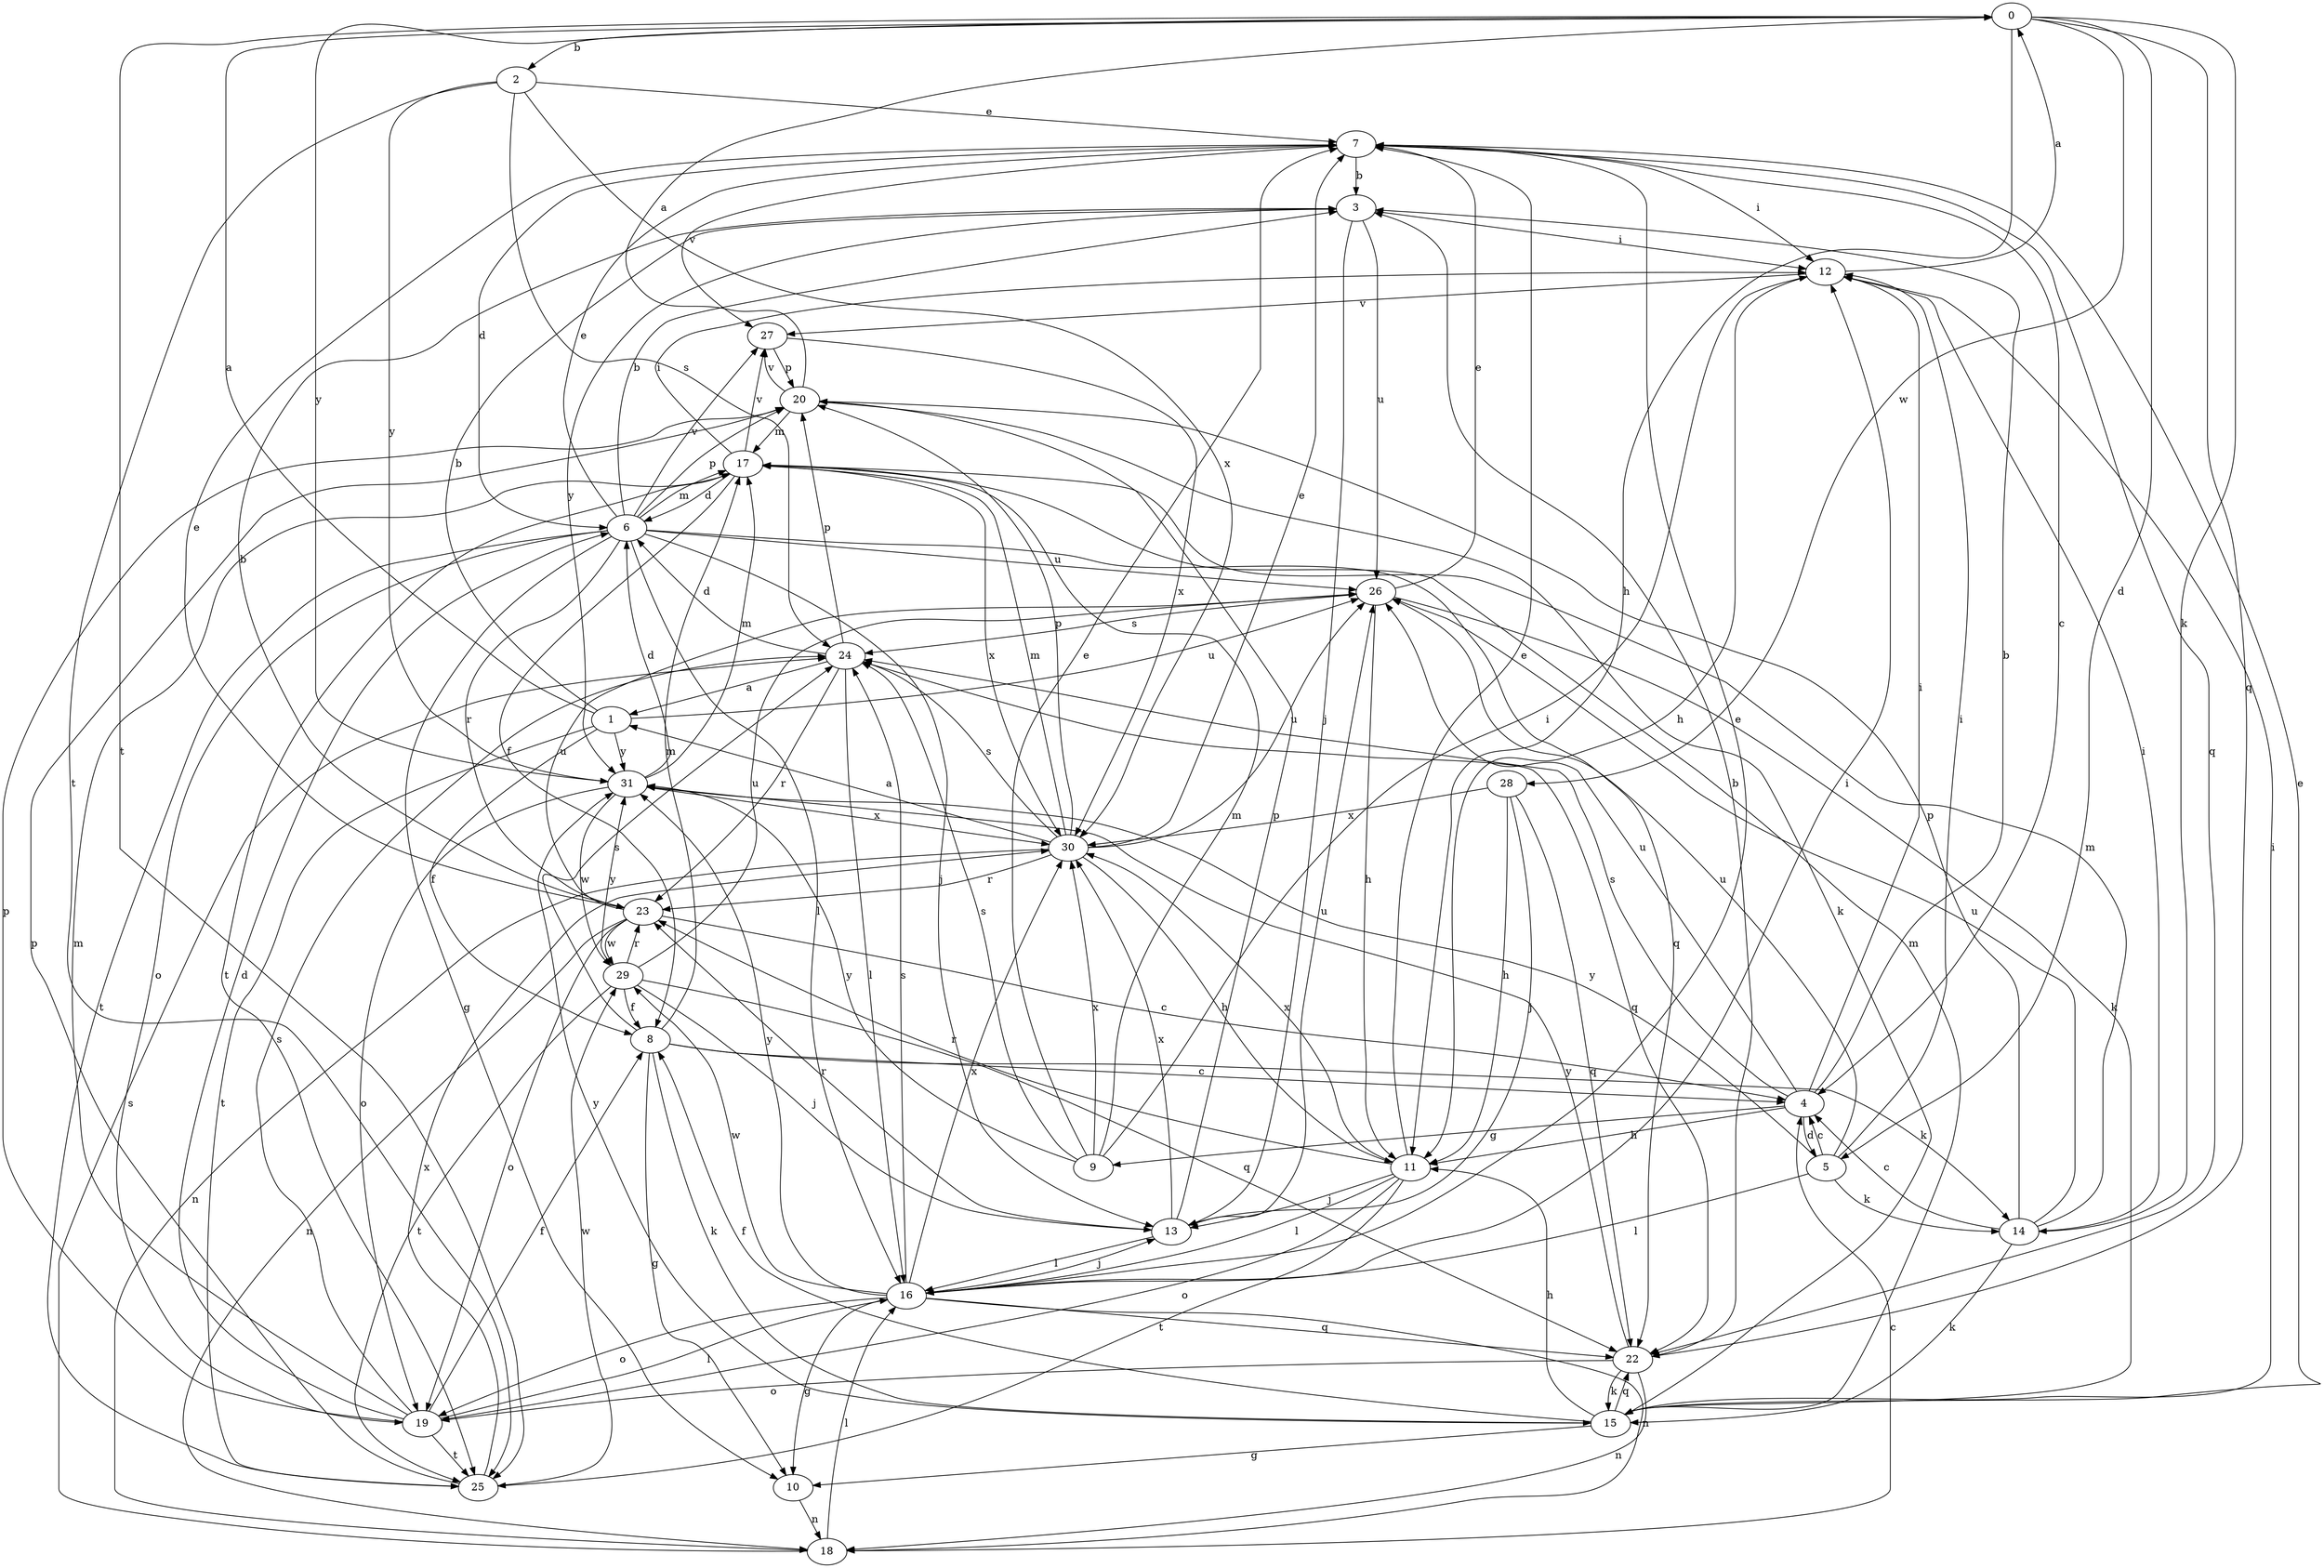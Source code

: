 strict digraph  {
0;
1;
2;
3;
4;
5;
6;
7;
8;
9;
10;
11;
12;
13;
14;
15;
16;
17;
18;
19;
20;
22;
23;
24;
25;
26;
27;
28;
29;
30;
31;
0 -> 2  [label=b];
0 -> 5  [label=d];
0 -> 11  [label=h];
0 -> 14  [label=k];
0 -> 22  [label=q];
0 -> 25  [label=t];
0 -> 28  [label=w];
0 -> 31  [label=y];
1 -> 0  [label=a];
1 -> 3  [label=b];
1 -> 8  [label=f];
1 -> 25  [label=t];
1 -> 26  [label=u];
1 -> 31  [label=y];
2 -> 7  [label=e];
2 -> 24  [label=s];
2 -> 25  [label=t];
2 -> 30  [label=x];
2 -> 31  [label=y];
3 -> 12  [label=i];
3 -> 13  [label=j];
3 -> 26  [label=u];
3 -> 31  [label=y];
4 -> 3  [label=b];
4 -> 5  [label=d];
4 -> 9  [label=g];
4 -> 11  [label=h];
4 -> 12  [label=i];
4 -> 24  [label=s];
4 -> 26  [label=u];
5 -> 4  [label=c];
5 -> 12  [label=i];
5 -> 14  [label=k];
5 -> 16  [label=l];
5 -> 26  [label=u];
5 -> 31  [label=y];
6 -> 3  [label=b];
6 -> 7  [label=e];
6 -> 10  [label=g];
6 -> 13  [label=j];
6 -> 16  [label=l];
6 -> 17  [label=m];
6 -> 19  [label=o];
6 -> 20  [label=p];
6 -> 22  [label=q];
6 -> 23  [label=r];
6 -> 25  [label=t];
6 -> 26  [label=u];
6 -> 27  [label=v];
7 -> 3  [label=b];
7 -> 4  [label=c];
7 -> 6  [label=d];
7 -> 12  [label=i];
7 -> 22  [label=q];
7 -> 27  [label=v];
8 -> 4  [label=c];
8 -> 10  [label=g];
8 -> 14  [label=k];
8 -> 15  [label=k];
8 -> 17  [label=m];
8 -> 24  [label=s];
9 -> 7  [label=e];
9 -> 12  [label=i];
9 -> 17  [label=m];
9 -> 24  [label=s];
9 -> 30  [label=x];
9 -> 31  [label=y];
10 -> 18  [label=n];
11 -> 7  [label=e];
11 -> 13  [label=j];
11 -> 16  [label=l];
11 -> 19  [label=o];
11 -> 23  [label=r];
11 -> 25  [label=t];
11 -> 30  [label=x];
12 -> 0  [label=a];
12 -> 11  [label=h];
12 -> 27  [label=v];
13 -> 16  [label=l];
13 -> 20  [label=p];
13 -> 23  [label=r];
13 -> 26  [label=u];
13 -> 30  [label=x];
14 -> 4  [label=c];
14 -> 12  [label=i];
14 -> 15  [label=k];
14 -> 17  [label=m];
14 -> 20  [label=p];
14 -> 26  [label=u];
15 -> 7  [label=e];
15 -> 8  [label=f];
15 -> 10  [label=g];
15 -> 11  [label=h];
15 -> 12  [label=i];
15 -> 17  [label=m];
15 -> 22  [label=q];
15 -> 31  [label=y];
16 -> 7  [label=e];
16 -> 10  [label=g];
16 -> 12  [label=i];
16 -> 13  [label=j];
16 -> 18  [label=n];
16 -> 19  [label=o];
16 -> 22  [label=q];
16 -> 24  [label=s];
16 -> 29  [label=w];
16 -> 30  [label=x];
16 -> 31  [label=y];
17 -> 6  [label=d];
17 -> 8  [label=f];
17 -> 12  [label=i];
17 -> 25  [label=t];
17 -> 27  [label=v];
17 -> 30  [label=x];
18 -> 4  [label=c];
18 -> 16  [label=l];
18 -> 24  [label=s];
19 -> 6  [label=d];
19 -> 8  [label=f];
19 -> 16  [label=l];
19 -> 17  [label=m];
19 -> 20  [label=p];
19 -> 24  [label=s];
19 -> 25  [label=t];
20 -> 0  [label=a];
20 -> 15  [label=k];
20 -> 17  [label=m];
20 -> 27  [label=v];
22 -> 3  [label=b];
22 -> 15  [label=k];
22 -> 18  [label=n];
22 -> 19  [label=o];
22 -> 31  [label=y];
23 -> 3  [label=b];
23 -> 4  [label=c];
23 -> 7  [label=e];
23 -> 18  [label=n];
23 -> 19  [label=o];
23 -> 26  [label=u];
23 -> 29  [label=w];
24 -> 1  [label=a];
24 -> 6  [label=d];
24 -> 16  [label=l];
24 -> 20  [label=p];
24 -> 22  [label=q];
24 -> 23  [label=r];
25 -> 20  [label=p];
25 -> 29  [label=w];
25 -> 30  [label=x];
26 -> 7  [label=e];
26 -> 11  [label=h];
26 -> 15  [label=k];
26 -> 24  [label=s];
27 -> 20  [label=p];
27 -> 30  [label=x];
28 -> 11  [label=h];
28 -> 13  [label=j];
28 -> 22  [label=q];
28 -> 30  [label=x];
29 -> 8  [label=f];
29 -> 13  [label=j];
29 -> 22  [label=q];
29 -> 23  [label=r];
29 -> 25  [label=t];
29 -> 26  [label=u];
29 -> 31  [label=y];
30 -> 1  [label=a];
30 -> 7  [label=e];
30 -> 11  [label=h];
30 -> 17  [label=m];
30 -> 18  [label=n];
30 -> 20  [label=p];
30 -> 23  [label=r];
30 -> 24  [label=s];
30 -> 26  [label=u];
31 -> 6  [label=d];
31 -> 17  [label=m];
31 -> 19  [label=o];
31 -> 29  [label=w];
31 -> 30  [label=x];
}
